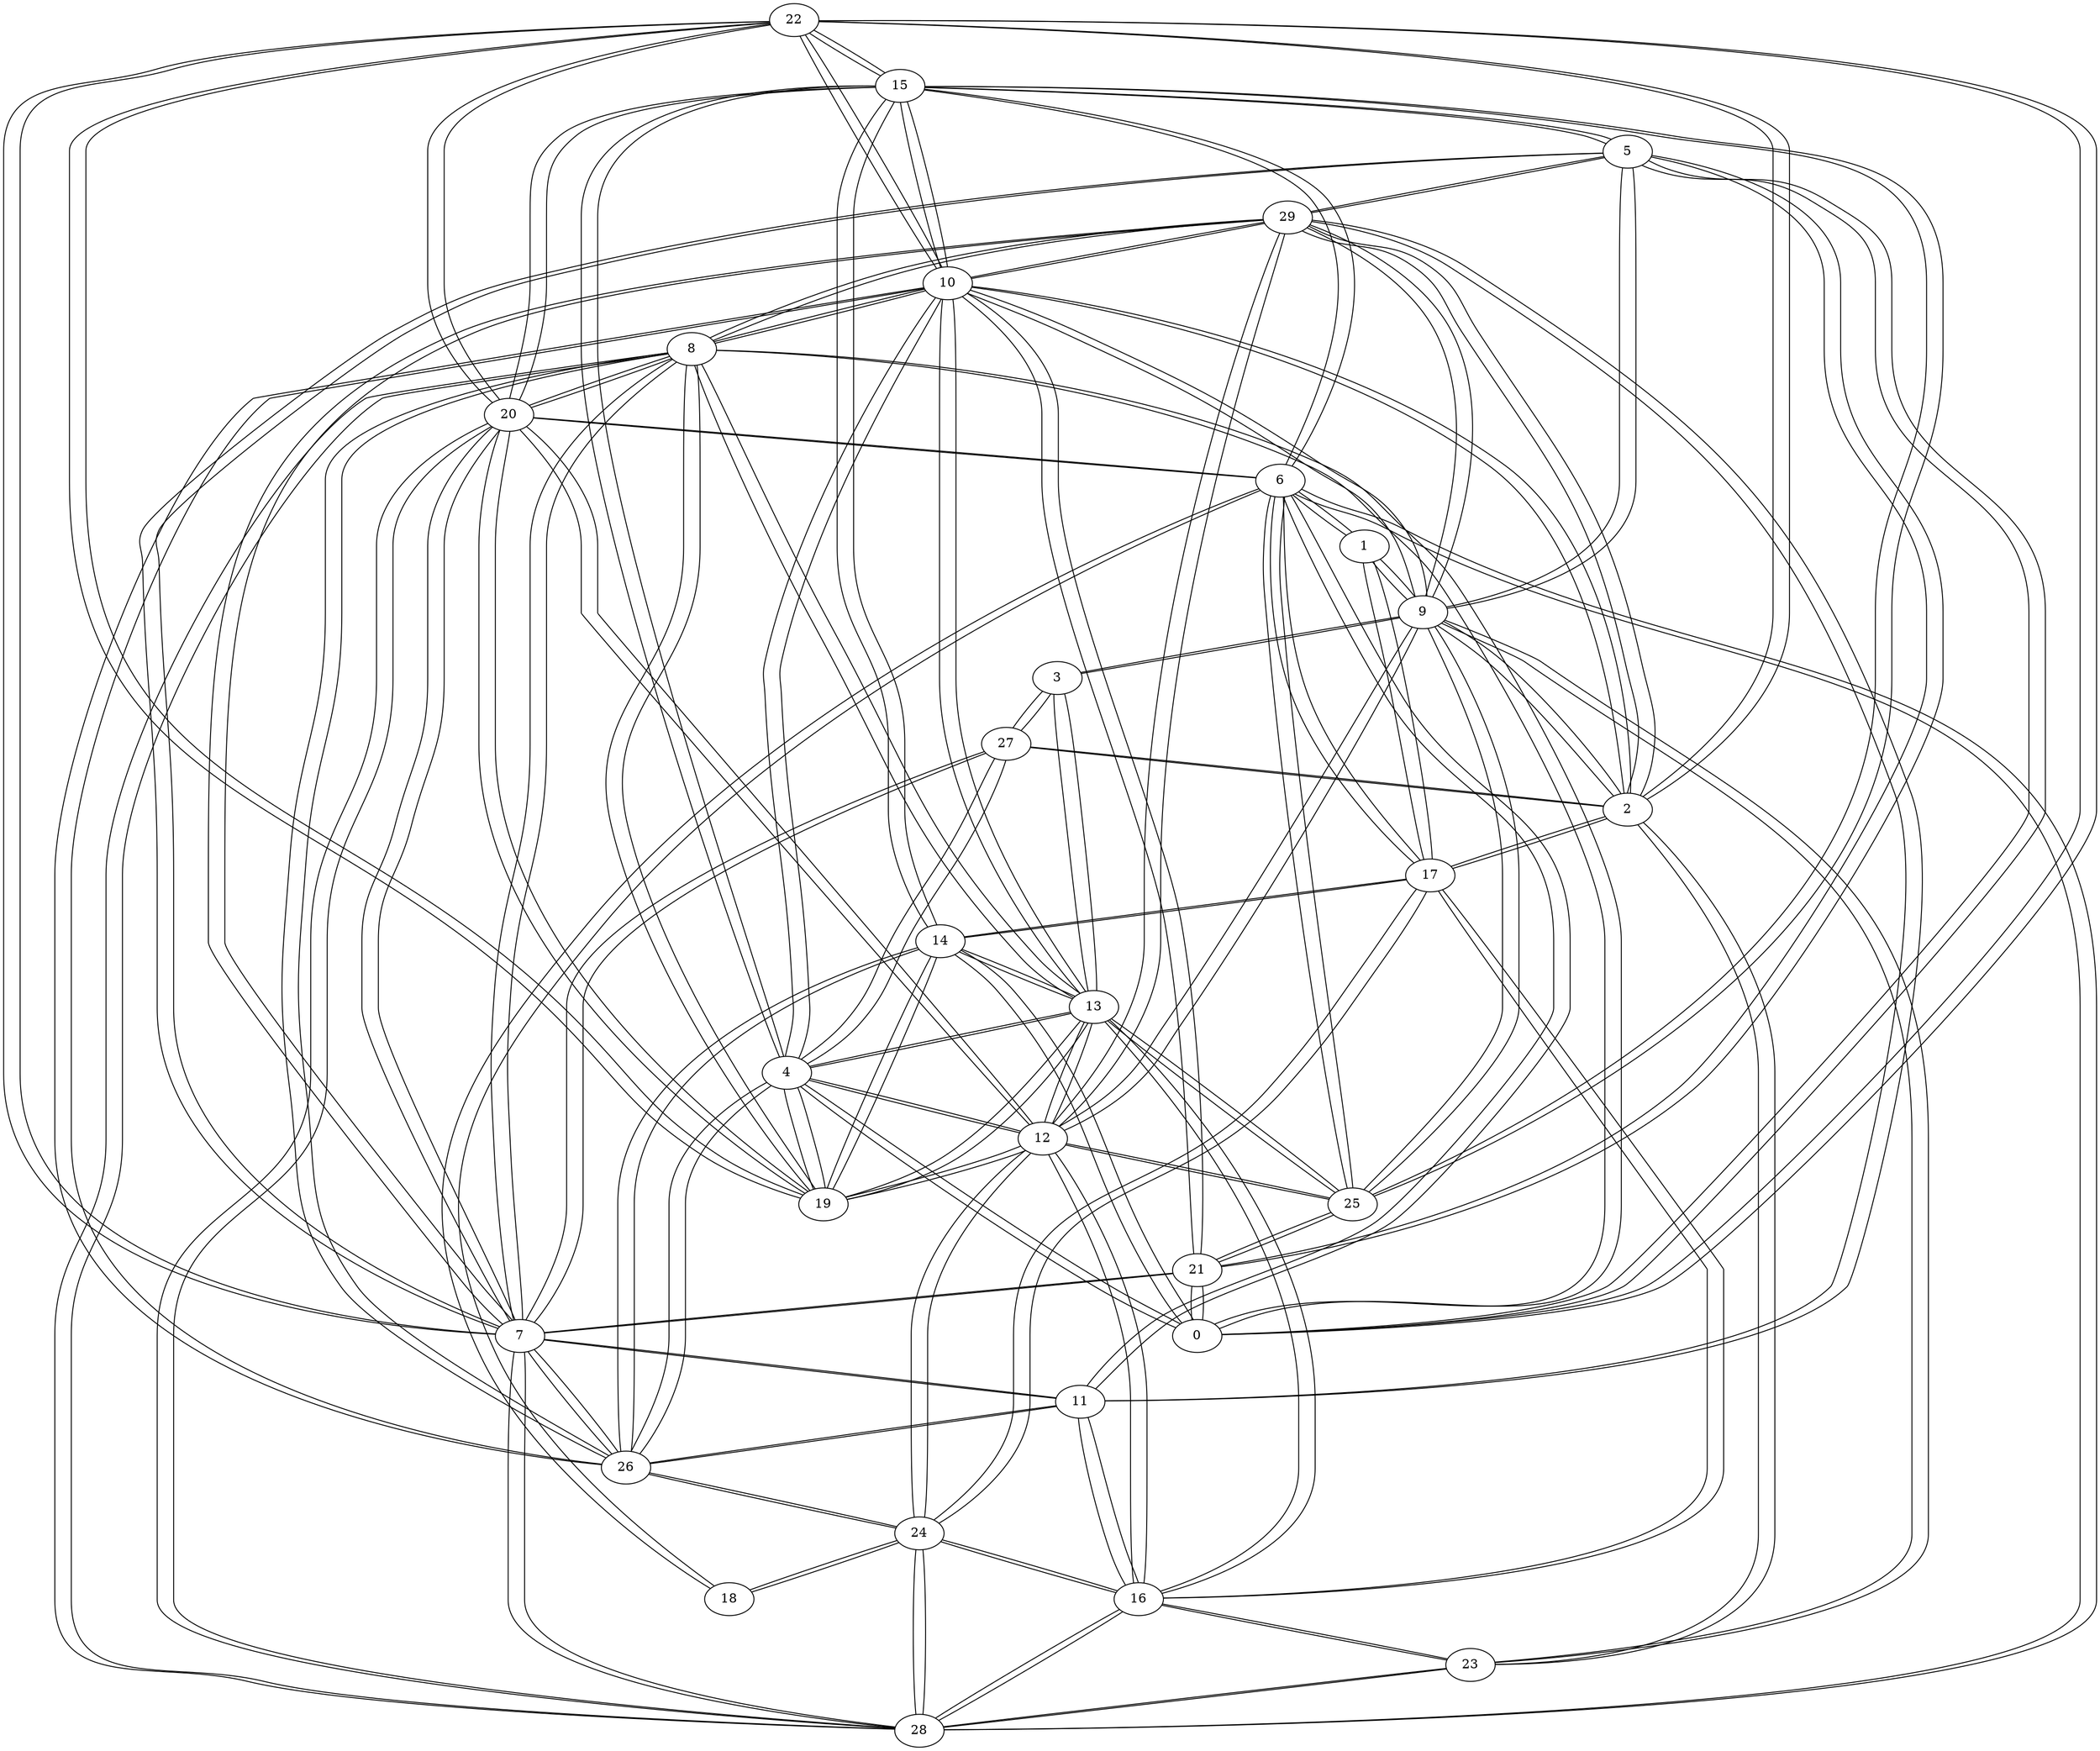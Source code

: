 graph G{
22--15;
22--20;
22--0;
22--10;
22--2;
22--19;
22--7;
23--16;
23--2;
23--28;
23--9;
24--26;
24--28;
24--12;
24--17;
24--16;
24--18;
25--12;
25--15;
25--9;
25--6;
25--13;
25--21;
26--11;
26--24;
26--14;
26--10;
26--4;
26--8;
26--7;
27--7;
27--3;
27--4;
27--2;
28--6;
28--24;
28--20;
28--16;
28--7;
28--8;
28--23;
29--9;
29--7;
29--11;
29--2;
29--8;
29--5;
29--12;
29--10;
10--4;
10--9;
10--26;
10--21;
10--22;
10--2;
10--8;
10--29;
10--15;
10--13;
11--6;
11--26;
11--7;
11--16;
11--29;
12--25;
12--13;
12--19;
12--9;
12--24;
12--4;
12--29;
12--16;
12--20;
13--16;
13--14;
13--8;
13--4;
13--25;
13--19;
13--12;
13--3;
13--10;
14--13;
14--26;
14--19;
14--0;
14--17;
14--15;
15--22;
15--25;
15--4;
15--5;
15--20;
15--6;
15--10;
15--14;
16--13;
16--23;
16--17;
16--11;
16--28;
16--24;
16--12;
17--6;
17--2;
17--1;
17--16;
17--24;
17--14;
18--6;
18--24;
19--20;
19--4;
19--13;
19--12;
19--22;
19--14;
19--8;
0--4;
0--22;
0--8;
0--14;
0--5;
0--21;
1--17;
1--6;
1--9;
2--17;
2--9;
2--23;
2--10;
2--29;
2--22;
2--27;
3--27;
3--9;
3--13;
4--10;
4--15;
4--0;
4--13;
4--19;
4--26;
4--27;
4--12;
5--15;
5--7;
5--9;
5--21;
5--0;
5--29;
6--17;
6--11;
6--18;
6--25;
6--28;
6--20;
6--1;
6--15;
7--27;
7--29;
7--20;
7--11;
7--5;
7--21;
7--28;
7--8;
7--22;
7--26;
8--20;
8--13;
8--10;
8--0;
8--7;
8--29;
8--19;
8--28;
8--26;
9--2;
9--29;
9--25;
9--10;
9--5;
9--12;
9--23;
9--3;
9--1;
20--8;
20--7;
20--15;
20--22;
20--6;
20--28;
20--19;
20--12;
21--10;
21--7;
21--5;
21--25;
21--0;
}